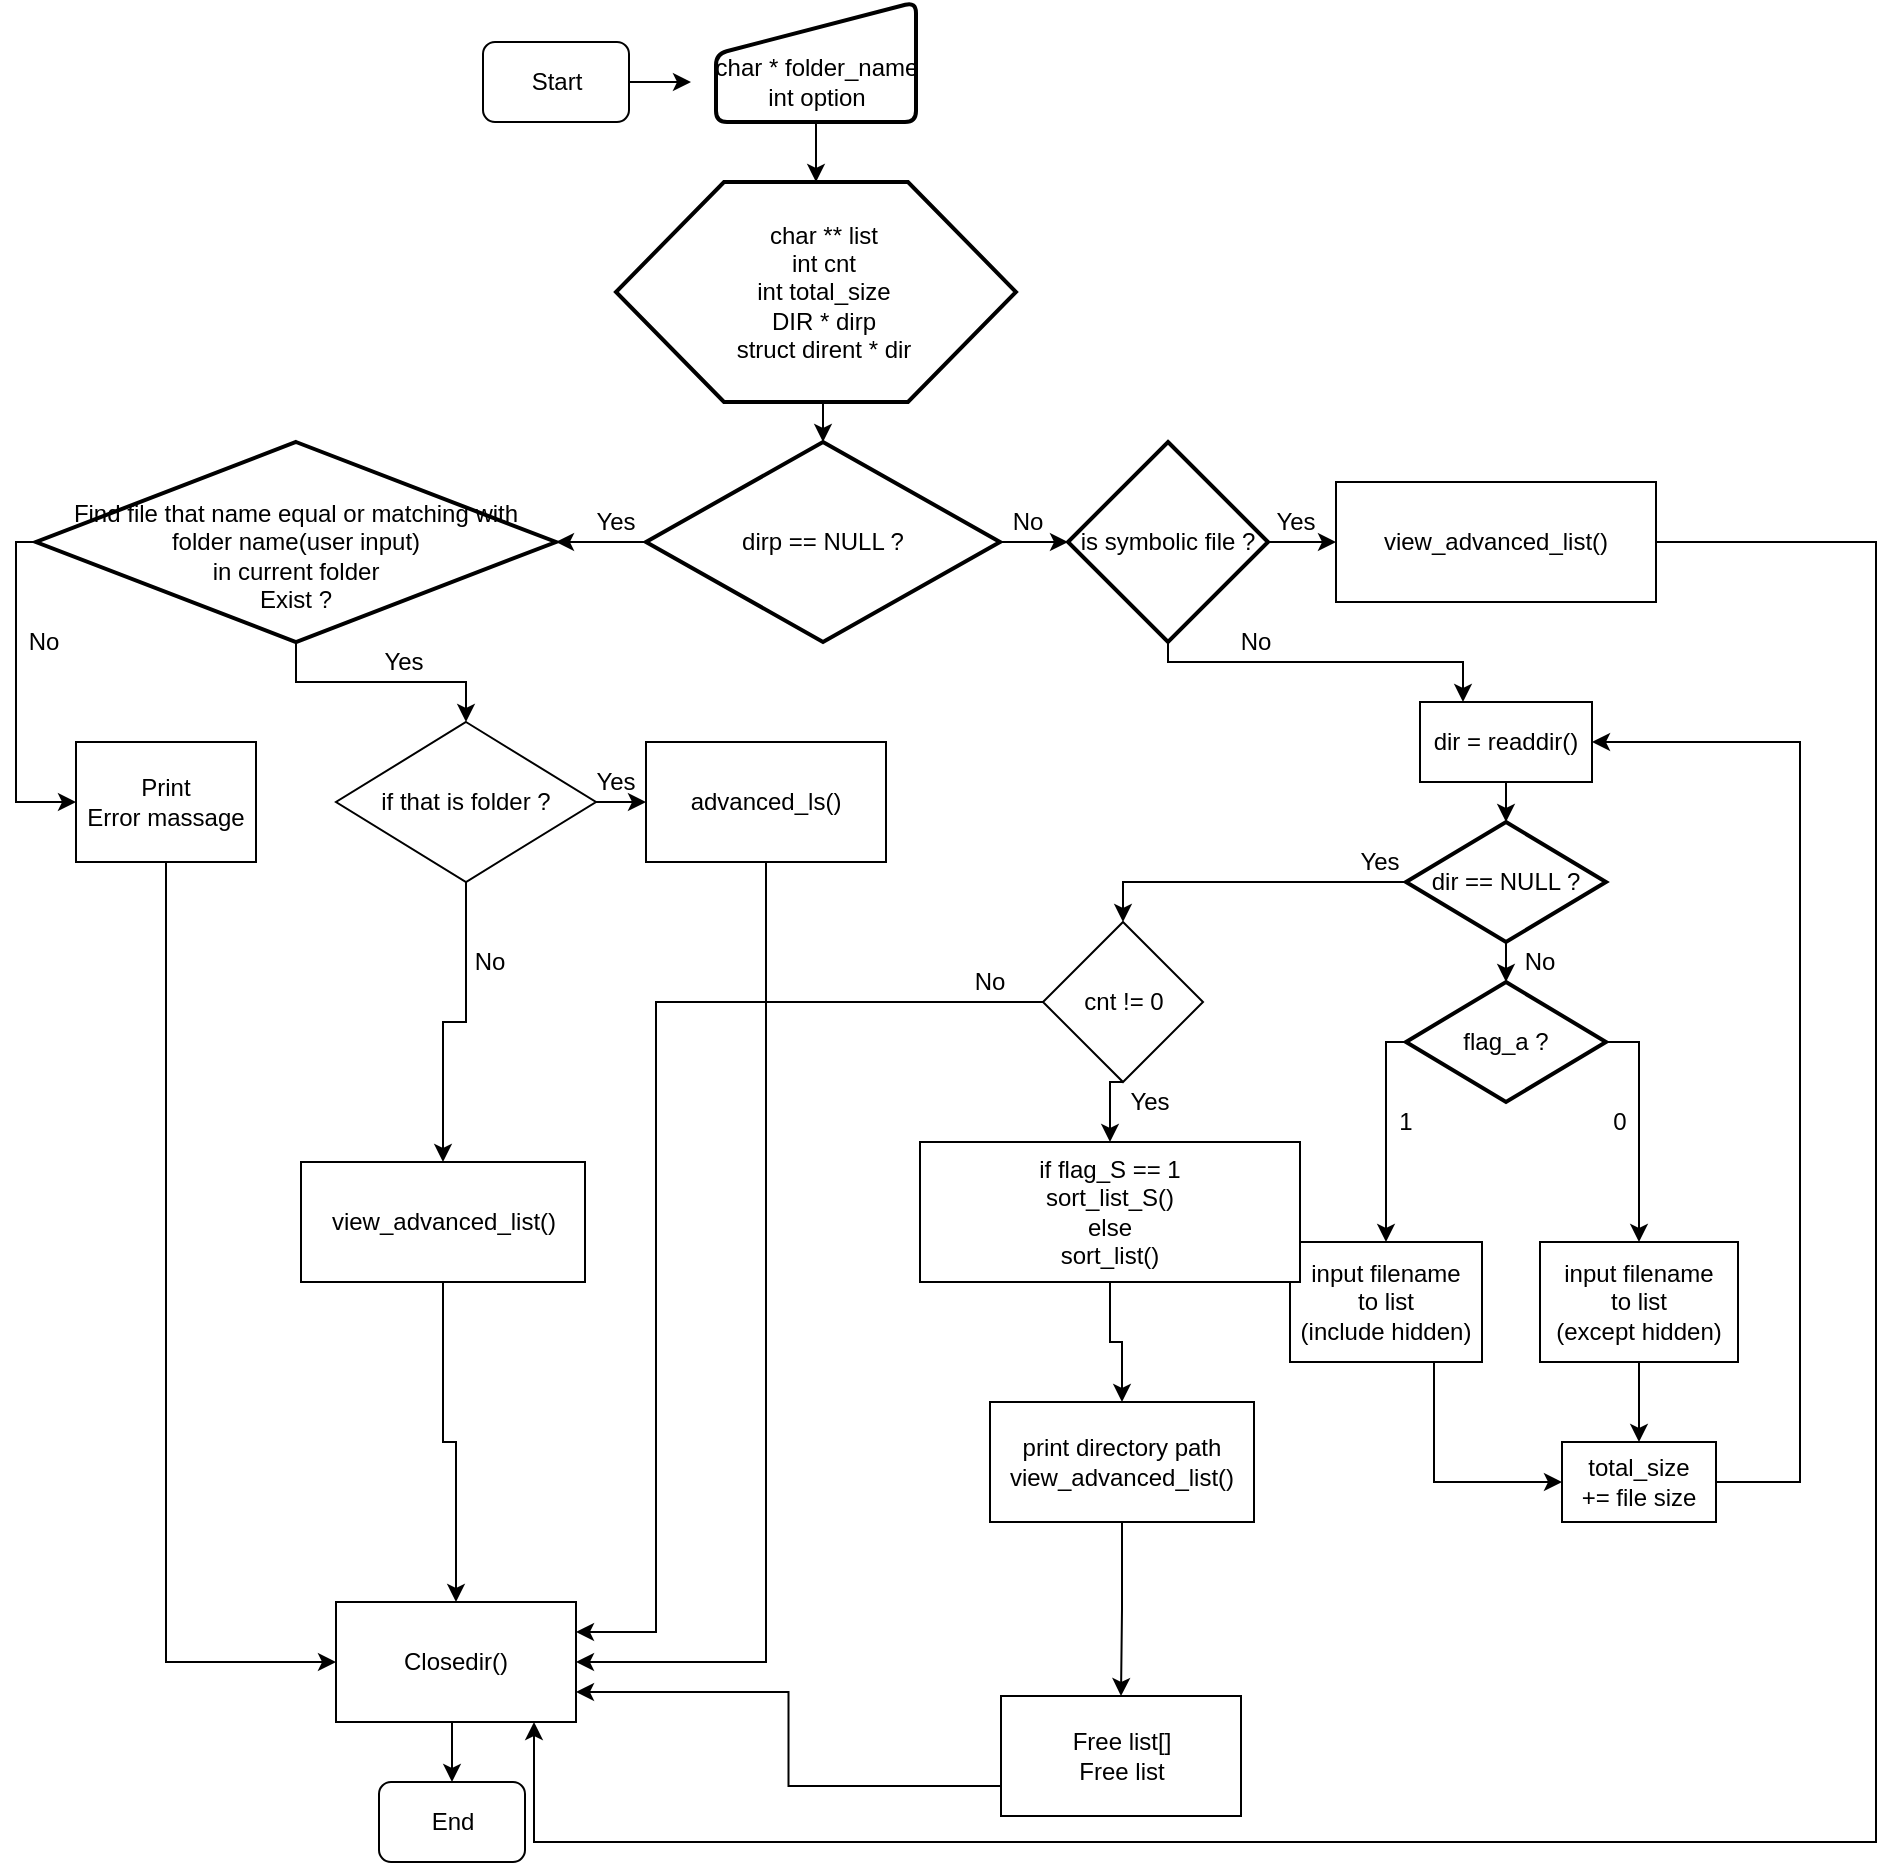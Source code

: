 <mxfile version="10.6.5" type="device"><diagram id="DLJ3ooTVWewfIb_51rGI" name="Page-1"><mxGraphModel dx="2034" dy="1085" grid="1" gridSize="10" guides="1" tooltips="1" connect="1" arrows="1" fold="1" page="1" pageScale="1" pageWidth="3300" pageHeight="4681" math="0" shadow="0"><root><mxCell id="0"/><mxCell id="1" parent="0"/><mxCell id="D76u9QU3lT5rDgZXaMA9-104" style="edgeStyle=orthogonalEdgeStyle;rounded=0;orthogonalLoop=1;jettySize=auto;html=1;exitX=1;exitY=0.5;exitDx=0;exitDy=0;" parent="1" source="D76u9QU3lT5rDgZXaMA9-1" target="D76u9QU3lT5rDgZXaMA9-65" edge="1"><mxGeometry relative="1" as="geometry"/></mxCell><mxCell id="D76u9QU3lT5rDgZXaMA9-1" value="Start" style="rounded=1;whiteSpace=wrap;html=1;" parent="1" vertex="1"><mxGeometry x="243.5" y="30" width="73" height="40" as="geometry"/></mxCell><mxCell id="D76u9QU3lT5rDgZXaMA9-2" value="End" style="rounded=1;whiteSpace=wrap;html=1;" parent="1" vertex="1"><mxGeometry x="191.5" y="900" width="73" height="40" as="geometry"/></mxCell><mxCell id="D76u9QU3lT5rDgZXaMA9-99" style="edgeStyle=orthogonalEdgeStyle;rounded=0;orthogonalLoop=1;jettySize=auto;html=1;exitX=0.5;exitY=1;exitDx=0;exitDy=0;entryX=0.5;entryY=0;entryDx=0;entryDy=0;" parent="1" source="D76u9QU3lT5rDgZXaMA9-3" target="D76u9QU3lT5rDgZXaMA9-4" edge="1"><mxGeometry relative="1" as="geometry"/></mxCell><mxCell id="D76u9QU3lT5rDgZXaMA9-3" value="" style="verticalLabelPosition=bottom;verticalAlign=top;html=1;strokeWidth=2;shape=manualInput;whiteSpace=wrap;rounded=1;size=26;arcSize=11;" parent="1" vertex="1"><mxGeometry x="360" y="10" width="100" height="60" as="geometry"/></mxCell><mxCell id="D76u9QU3lT5rDgZXaMA9-98" style="edgeStyle=orthogonalEdgeStyle;rounded=0;orthogonalLoop=1;jettySize=auto;html=1;exitX=0.5;exitY=1;exitDx=0;exitDy=0;entryX=0.5;entryY=0;entryDx=0;entryDy=0;entryPerimeter=0;" parent="1" source="D76u9QU3lT5rDgZXaMA9-4" target="D76u9QU3lT5rDgZXaMA9-5" edge="1"><mxGeometry relative="1" as="geometry"/></mxCell><mxCell id="D76u9QU3lT5rDgZXaMA9-4" value="" style="verticalLabelPosition=bottom;verticalAlign=top;html=1;strokeWidth=2;shape=hexagon;perimeter=hexagonPerimeter2;arcSize=6;size=0.27;" parent="1" vertex="1"><mxGeometry x="310" y="100" width="200" height="110" as="geometry"/></mxCell><mxCell id="D76u9QU3lT5rDgZXaMA9-28" value="" style="edgeStyle=orthogonalEdgeStyle;rounded=0;orthogonalLoop=1;jettySize=auto;html=1;" parent="1" source="D76u9QU3lT5rDgZXaMA9-5" target="D76u9QU3lT5rDgZXaMA9-16" edge="1"><mxGeometry relative="1" as="geometry"/></mxCell><mxCell id="D76u9QU3lT5rDgZXaMA9-88" style="edgeStyle=orthogonalEdgeStyle;rounded=0;orthogonalLoop=1;jettySize=auto;html=1;exitX=0;exitY=0.5;exitDx=0;exitDy=0;exitPerimeter=0;entryX=1;entryY=0.5;entryDx=0;entryDy=0;entryPerimeter=0;" parent="1" source="D76u9QU3lT5rDgZXaMA9-5" target="D76u9QU3lT5rDgZXaMA9-7" edge="1"><mxGeometry relative="1" as="geometry"/></mxCell><mxCell id="D76u9QU3lT5rDgZXaMA9-5" value="dirp == NULL ?" style="strokeWidth=2;html=1;shape=mxgraph.flowchart.decision;whiteSpace=wrap;" parent="1" vertex="1"><mxGeometry x="325" y="230" width="177" height="100" as="geometry"/></mxCell><mxCell id="D76u9QU3lT5rDgZXaMA9-93" style="edgeStyle=orthogonalEdgeStyle;rounded=0;orthogonalLoop=1;jettySize=auto;html=1;exitX=0;exitY=0.5;exitDx=0;exitDy=0;exitPerimeter=0;entryX=0;entryY=0.5;entryDx=0;entryDy=0;" parent="1" source="D76u9QU3lT5rDgZXaMA9-7" target="D76u9QU3lT5rDgZXaMA9-9" edge="1"><mxGeometry relative="1" as="geometry"><Array as="points"><mxPoint x="10" y="280"/><mxPoint x="10" y="410"/></Array></mxGeometry></mxCell><mxCell id="N0zaYrc642csMcujYax1-10" style="edgeStyle=orthogonalEdgeStyle;rounded=0;orthogonalLoop=1;jettySize=auto;html=1;exitX=0.5;exitY=1;exitDx=0;exitDy=0;exitPerimeter=0;entryX=0.5;entryY=0;entryDx=0;entryDy=0;" parent="1" source="D76u9QU3lT5rDgZXaMA9-7" target="N0zaYrc642csMcujYax1-5" edge="1"><mxGeometry relative="1" as="geometry"/></mxCell><mxCell id="D76u9QU3lT5rDgZXaMA9-7" value="&lt;br&gt;Find file that name equal or matching with &lt;br&gt;folder name(user input)&lt;br&gt;in current folder&lt;br&gt;Exist ?&lt;br&gt;" style="strokeWidth=2;html=1;shape=mxgraph.flowchart.decision;whiteSpace=wrap;" parent="1" vertex="1"><mxGeometry x="20" y="230" width="260" height="100" as="geometry"/></mxCell><mxCell id="D76u9QU3lT5rDgZXaMA9-59" style="edgeStyle=orthogonalEdgeStyle;rounded=0;orthogonalLoop=1;jettySize=auto;html=1;exitX=0.5;exitY=1;exitDx=0;exitDy=0;entryX=0;entryY=0.5;entryDx=0;entryDy=0;" parent="1" source="D76u9QU3lT5rDgZXaMA9-9" target="D76u9QU3lT5rDgZXaMA9-55" edge="1"><mxGeometry relative="1" as="geometry"/></mxCell><mxCell id="D76u9QU3lT5rDgZXaMA9-9" value="Print&lt;br&gt;Error massage&lt;br&gt;" style="rounded=0;whiteSpace=wrap;html=1;" parent="1" vertex="1"><mxGeometry x="40" y="380" width="90" height="60" as="geometry"/></mxCell><mxCell id="L6seZpDbDOYhK5lmNKHv-5" style="edgeStyle=orthogonalEdgeStyle;rounded=0;orthogonalLoop=1;jettySize=auto;html=1;exitX=0.5;exitY=1;exitDx=0;exitDy=0;entryX=0.5;entryY=0;entryDx=0;entryDy=0;" edge="1" parent="1" source="D76u9QU3lT5rDgZXaMA9-10" target="D76u9QU3lT5rDgZXaMA9-55"><mxGeometry relative="1" as="geometry"/></mxCell><mxCell id="D76u9QU3lT5rDgZXaMA9-10" value="view_advanced_list()&lt;br&gt;" style="rounded=0;whiteSpace=wrap;html=1;" parent="1" vertex="1"><mxGeometry x="152.5" y="590" width="142" height="60" as="geometry"/></mxCell><mxCell id="D76u9QU3lT5rDgZXaMA9-29" value="" style="edgeStyle=orthogonalEdgeStyle;rounded=0;orthogonalLoop=1;jettySize=auto;html=1;" parent="1" source="D76u9QU3lT5rDgZXaMA9-16" target="D76u9QU3lT5rDgZXaMA9-17" edge="1"><mxGeometry relative="1" as="geometry"/></mxCell><mxCell id="D76u9QU3lT5rDgZXaMA9-92" style="edgeStyle=orthogonalEdgeStyle;rounded=0;orthogonalLoop=1;jettySize=auto;html=1;exitX=0.5;exitY=1;exitDx=0;exitDy=0;exitPerimeter=0;entryX=0.25;entryY=0;entryDx=0;entryDy=0;" parent="1" source="D76u9QU3lT5rDgZXaMA9-16" target="D76u9QU3lT5rDgZXaMA9-18" edge="1"><mxGeometry relative="1" as="geometry"><Array as="points"><mxPoint x="586" y="340"/><mxPoint x="734" y="340"/></Array></mxGeometry></mxCell><mxCell id="D76u9QU3lT5rDgZXaMA9-16" value="is symbolic file ?&lt;br&gt;" style="strokeWidth=2;html=1;shape=mxgraph.flowchart.decision;whiteSpace=wrap;" parent="1" vertex="1"><mxGeometry x="536" y="230" width="100" height="100" as="geometry"/></mxCell><mxCell id="L6seZpDbDOYhK5lmNKHv-3" style="edgeStyle=orthogonalEdgeStyle;rounded=0;orthogonalLoop=1;jettySize=auto;html=1;exitX=1;exitY=0.5;exitDx=0;exitDy=0;entryX=0.825;entryY=1;entryDx=0;entryDy=0;entryPerimeter=0;" edge="1" parent="1" source="D76u9QU3lT5rDgZXaMA9-17" target="D76u9QU3lT5rDgZXaMA9-55"><mxGeometry relative="1" as="geometry"><Array as="points"><mxPoint x="940" y="280"/><mxPoint x="940" y="930"/><mxPoint x="269" y="930"/></Array></mxGeometry></mxCell><mxCell id="D76u9QU3lT5rDgZXaMA9-17" value="view_advanced_list()" style="rounded=0;whiteSpace=wrap;html=1;" parent="1" vertex="1"><mxGeometry x="670" y="250" width="160" height="60" as="geometry"/></mxCell><mxCell id="D76u9QU3lT5rDgZXaMA9-20" style="edgeStyle=orthogonalEdgeStyle;rounded=0;orthogonalLoop=1;jettySize=auto;html=1;exitX=0.5;exitY=1;exitDx=0;exitDy=0;entryX=0.5;entryY=0;entryDx=0;entryDy=0;entryPerimeter=0;" parent="1" source="D76u9QU3lT5rDgZXaMA9-18" target="D76u9QU3lT5rDgZXaMA9-19" edge="1"><mxGeometry relative="1" as="geometry"/></mxCell><mxCell id="D76u9QU3lT5rDgZXaMA9-18" value="dir = readdir()" style="rounded=0;whiteSpace=wrap;html=1;" parent="1" vertex="1"><mxGeometry x="712" y="360" width="86" height="40" as="geometry"/></mxCell><mxCell id="D76u9QU3lT5rDgZXaMA9-43" style="edgeStyle=orthogonalEdgeStyle;rounded=0;orthogonalLoop=1;jettySize=auto;html=1;exitX=0;exitY=0.5;exitDx=0;exitDy=0;exitPerimeter=0;entryX=0.5;entryY=0;entryDx=0;entryDy=0;" parent="1" source="D76u9QU3lT5rDgZXaMA9-19" target="D76u9QU3lT5rDgZXaMA9-37" edge="1"><mxGeometry relative="1" as="geometry"/></mxCell><mxCell id="D76u9QU3lT5rDgZXaMA9-83" style="edgeStyle=orthogonalEdgeStyle;rounded=0;orthogonalLoop=1;jettySize=auto;html=1;exitX=0.5;exitY=1;exitDx=0;exitDy=0;exitPerimeter=0;entryX=0.5;entryY=0;entryDx=0;entryDy=0;entryPerimeter=0;" parent="1" source="D76u9QU3lT5rDgZXaMA9-19" target="D76u9QU3lT5rDgZXaMA9-23" edge="1"><mxGeometry relative="1" as="geometry"/></mxCell><mxCell id="D76u9QU3lT5rDgZXaMA9-19" value="dir == NULL ?" style="strokeWidth=2;html=1;shape=mxgraph.flowchart.decision;whiteSpace=wrap;" parent="1" vertex="1"><mxGeometry x="705" y="420" width="100" height="60" as="geometry"/></mxCell><mxCell id="D76u9QU3lT5rDgZXaMA9-87" style="edgeStyle=orthogonalEdgeStyle;rounded=0;orthogonalLoop=1;jettySize=auto;html=1;exitX=1;exitY=0.5;exitDx=0;exitDy=0;entryX=1;entryY=0.5;entryDx=0;entryDy=0;" parent="1" source="D76u9QU3lT5rDgZXaMA9-21" target="D76u9QU3lT5rDgZXaMA9-18" edge="1"><mxGeometry relative="1" as="geometry"><Array as="points"><mxPoint x="902" y="750"/><mxPoint x="902" y="380"/></Array></mxGeometry></mxCell><mxCell id="D76u9QU3lT5rDgZXaMA9-21" value="total_size&lt;br&gt;+= file size" style="rounded=0;whiteSpace=wrap;html=1;" parent="1" vertex="1"><mxGeometry x="783" y="730" width="77" height="40" as="geometry"/></mxCell><mxCell id="D76u9QU3lT5rDgZXaMA9-26" style="edgeStyle=orthogonalEdgeStyle;rounded=0;orthogonalLoop=1;jettySize=auto;html=1;exitX=1;exitY=0.5;exitDx=0;exitDy=0;exitPerimeter=0;entryX=0.5;entryY=0;entryDx=0;entryDy=0;" parent="1" source="D76u9QU3lT5rDgZXaMA9-23" target="D76u9QU3lT5rDgZXaMA9-25" edge="1"><mxGeometry relative="1" as="geometry"><Array as="points"><mxPoint x="822" y="530"/></Array></mxGeometry></mxCell><mxCell id="D76u9QU3lT5rDgZXaMA9-27" style="edgeStyle=orthogonalEdgeStyle;rounded=0;orthogonalLoop=1;jettySize=auto;html=1;exitX=0;exitY=0.5;exitDx=0;exitDy=0;exitPerimeter=0;entryX=0.5;entryY=0;entryDx=0;entryDy=0;" parent="1" source="D76u9QU3lT5rDgZXaMA9-23" target="D76u9QU3lT5rDgZXaMA9-24" edge="1"><mxGeometry relative="1" as="geometry"><Array as="points"><mxPoint x="695" y="530"/></Array></mxGeometry></mxCell><mxCell id="D76u9QU3lT5rDgZXaMA9-23" value="flag_a ?&lt;br&gt;" style="strokeWidth=2;html=1;shape=mxgraph.flowchart.decision;whiteSpace=wrap;" parent="1" vertex="1"><mxGeometry x="705" y="500" width="100" height="60" as="geometry"/></mxCell><mxCell id="D76u9QU3lT5rDgZXaMA9-85" style="edgeStyle=orthogonalEdgeStyle;rounded=0;orthogonalLoop=1;jettySize=auto;html=1;exitX=0.75;exitY=1;exitDx=0;exitDy=0;entryX=0;entryY=0.5;entryDx=0;entryDy=0;" parent="1" source="D76u9QU3lT5rDgZXaMA9-24" target="D76u9QU3lT5rDgZXaMA9-21" edge="1"><mxGeometry relative="1" as="geometry"/></mxCell><mxCell id="D76u9QU3lT5rDgZXaMA9-24" value="input filename&lt;br&gt;to list&lt;br&gt;(include hidden)&lt;br&gt;" style="rounded=0;whiteSpace=wrap;html=1;" parent="1" vertex="1"><mxGeometry x="647" y="630" width="96" height="60" as="geometry"/></mxCell><mxCell id="D76u9QU3lT5rDgZXaMA9-86" style="edgeStyle=orthogonalEdgeStyle;rounded=0;orthogonalLoop=1;jettySize=auto;html=1;exitX=0.5;exitY=1;exitDx=0;exitDy=0;entryX=0.5;entryY=0;entryDx=0;entryDy=0;" parent="1" source="D76u9QU3lT5rDgZXaMA9-25" target="D76u9QU3lT5rDgZXaMA9-21" edge="1"><mxGeometry relative="1" as="geometry"/></mxCell><mxCell id="D76u9QU3lT5rDgZXaMA9-25" value="input filename&lt;br&gt;to list&lt;br&gt;(except hidden)&lt;br&gt;" style="rounded=0;whiteSpace=wrap;html=1;" parent="1" vertex="1"><mxGeometry x="772" y="630" width="99" height="60" as="geometry"/></mxCell><mxCell id="L6seZpDbDOYhK5lmNKHv-6" style="edgeStyle=orthogonalEdgeStyle;rounded=0;orthogonalLoop=1;jettySize=auto;html=1;exitX=0.5;exitY=1;exitDx=0;exitDy=0;entryX=0.5;entryY=0;entryDx=0;entryDy=0;" edge="1" parent="1" source="D76u9QU3lT5rDgZXaMA9-35" target="D76u9QU3lT5rDgZXaMA9-51"><mxGeometry relative="1" as="geometry"/></mxCell><mxCell id="D76u9QU3lT5rDgZXaMA9-35" value="if flag_S == 1&lt;br&gt;sort_list_S()&lt;br&gt;else&lt;br&gt;sort_list()&lt;br&gt;" style="rounded=0;whiteSpace=wrap;html=1;" parent="1" vertex="1"><mxGeometry x="462" y="580" width="190" height="70" as="geometry"/></mxCell><mxCell id="D76u9QU3lT5rDgZXaMA9-46" style="edgeStyle=orthogonalEdgeStyle;rounded=0;orthogonalLoop=1;jettySize=auto;html=1;exitX=0.5;exitY=1;exitDx=0;exitDy=0;entryX=0.5;entryY=0;entryDx=0;entryDy=0;" parent="1" source="D76u9QU3lT5rDgZXaMA9-37" target="D76u9QU3lT5rDgZXaMA9-35" edge="1"><mxGeometry relative="1" as="geometry"/></mxCell><mxCell id="D76u9QU3lT5rDgZXaMA9-62" style="edgeStyle=orthogonalEdgeStyle;rounded=0;orthogonalLoop=1;jettySize=auto;html=1;exitX=0;exitY=0.5;exitDx=0;exitDy=0;entryX=1;entryY=0.25;entryDx=0;entryDy=0;" parent="1" source="D76u9QU3lT5rDgZXaMA9-37" target="D76u9QU3lT5rDgZXaMA9-55" edge="1"><mxGeometry relative="1" as="geometry"><Array as="points"><mxPoint x="330" y="510"/><mxPoint x="330" y="825"/></Array></mxGeometry></mxCell><mxCell id="D76u9QU3lT5rDgZXaMA9-37" value="cnt != 0&lt;br&gt;" style="rhombus;whiteSpace=wrap;html=1;" parent="1" vertex="1"><mxGeometry x="523.5" y="470" width="80" height="80" as="geometry"/></mxCell><mxCell id="L6seZpDbDOYhK5lmNKHv-2" style="edgeStyle=orthogonalEdgeStyle;rounded=0;orthogonalLoop=1;jettySize=auto;html=1;exitX=0.5;exitY=1;exitDx=0;exitDy=0;entryX=0.5;entryY=0;entryDx=0;entryDy=0;" edge="1" parent="1" source="D76u9QU3lT5rDgZXaMA9-51" target="D76u9QU3lT5rDgZXaMA9-54"><mxGeometry relative="1" as="geometry"/></mxCell><mxCell id="D76u9QU3lT5rDgZXaMA9-51" value="print directory path&lt;br&gt;view_advanced_list()" style="rounded=0;whiteSpace=wrap;html=1;" parent="1" vertex="1"><mxGeometry x="497" y="710" width="132" height="60" as="geometry"/></mxCell><mxCell id="D76u9QU3lT5rDgZXaMA9-63" style="edgeStyle=orthogonalEdgeStyle;rounded=0;orthogonalLoop=1;jettySize=auto;html=1;exitX=0;exitY=0.75;exitDx=0;exitDy=0;entryX=1;entryY=0.75;entryDx=0;entryDy=0;" parent="1" source="D76u9QU3lT5rDgZXaMA9-54" target="D76u9QU3lT5rDgZXaMA9-55" edge="1"><mxGeometry relative="1" as="geometry"/></mxCell><mxCell id="D76u9QU3lT5rDgZXaMA9-54" value="Free list[]&lt;br&gt;Free list&lt;br&gt;" style="rounded=0;whiteSpace=wrap;html=1;" parent="1" vertex="1"><mxGeometry x="502.5" y="857" width="120" height="60" as="geometry"/></mxCell><mxCell id="D76u9QU3lT5rDgZXaMA9-64" style="edgeStyle=orthogonalEdgeStyle;rounded=0;orthogonalLoop=1;jettySize=auto;html=1;exitX=0.5;exitY=1;exitDx=0;exitDy=0;entryX=0.5;entryY=0;entryDx=0;entryDy=0;" parent="1" source="D76u9QU3lT5rDgZXaMA9-55" target="D76u9QU3lT5rDgZXaMA9-2" edge="1"><mxGeometry relative="1" as="geometry"/></mxCell><mxCell id="D76u9QU3lT5rDgZXaMA9-55" value="Closedir()" style="rounded=0;whiteSpace=wrap;html=1;" parent="1" vertex="1"><mxGeometry x="170" y="810" width="120" height="60" as="geometry"/></mxCell><mxCell id="D76u9QU3lT5rDgZXaMA9-65" value="char * folder_name&lt;br&gt;int option&lt;br&gt;" style="text;html=1;strokeColor=none;fillColor=none;align=center;verticalAlign=middle;whiteSpace=wrap;rounded=0;" parent="1" vertex="1"><mxGeometry x="347.5" y="30" width="125" height="40" as="geometry"/></mxCell><mxCell id="D76u9QU3lT5rDgZXaMA9-68" value="0" style="text;html=1;strokeColor=none;fillColor=none;align=center;verticalAlign=middle;whiteSpace=wrap;rounded=0;" parent="1" vertex="1"><mxGeometry x="792" y="560" width="40" height="20" as="geometry"/></mxCell><mxCell id="D76u9QU3lT5rDgZXaMA9-69" value="1" style="text;html=1;strokeColor=none;fillColor=none;align=center;verticalAlign=middle;whiteSpace=wrap;rounded=0;" parent="1" vertex="1"><mxGeometry x="685" y="560" width="40" height="20" as="geometry"/></mxCell><mxCell id="D76u9QU3lT5rDgZXaMA9-70" value="Yes" style="text;html=1;strokeColor=none;fillColor=none;align=center;verticalAlign=middle;whiteSpace=wrap;rounded=0;" parent="1" vertex="1"><mxGeometry x="672" y="430" width="40" height="20" as="geometry"/></mxCell><mxCell id="D76u9QU3lT5rDgZXaMA9-73" value="Yes" style="text;html=1;strokeColor=none;fillColor=none;align=center;verticalAlign=middle;whiteSpace=wrap;rounded=0;" parent="1" vertex="1"><mxGeometry x="290" y="260" width="40" height="20" as="geometry"/></mxCell><mxCell id="D76u9QU3lT5rDgZXaMA9-74" value="Yes" style="text;html=1;strokeColor=none;fillColor=none;align=center;verticalAlign=middle;whiteSpace=wrap;rounded=0;" parent="1" vertex="1"><mxGeometry x="557" y="550" width="40" height="20" as="geometry"/></mxCell><mxCell id="D76u9QU3lT5rDgZXaMA9-75" value="Yes" style="text;html=1;strokeColor=none;fillColor=none;align=center;verticalAlign=middle;whiteSpace=wrap;rounded=0;" parent="1" vertex="1"><mxGeometry x="630" y="260" width="40" height="20" as="geometry"/></mxCell><mxCell id="D76u9QU3lT5rDgZXaMA9-76" value="No&lt;br&gt;" style="text;html=1;strokeColor=none;fillColor=none;align=center;verticalAlign=middle;whiteSpace=wrap;rounded=0;" parent="1" vertex="1"><mxGeometry x="4" y="320" width="40" height="20" as="geometry"/></mxCell><mxCell id="D76u9QU3lT5rDgZXaMA9-77" value="No&lt;br&gt;" style="text;html=1;strokeColor=none;fillColor=none;align=center;verticalAlign=middle;whiteSpace=wrap;rounded=0;" parent="1" vertex="1"><mxGeometry x="496" y="260" width="40" height="20" as="geometry"/></mxCell><mxCell id="D76u9QU3lT5rDgZXaMA9-78" value="No&lt;br&gt;" style="text;html=1;strokeColor=none;fillColor=none;align=center;verticalAlign=middle;whiteSpace=wrap;rounded=0;" parent="1" vertex="1"><mxGeometry x="752" y="480" width="40" height="20" as="geometry"/></mxCell><mxCell id="D76u9QU3lT5rDgZXaMA9-79" value="No&lt;br&gt;" style="text;html=1;strokeColor=none;fillColor=none;align=center;verticalAlign=middle;whiteSpace=wrap;rounded=0;" parent="1" vertex="1"><mxGeometry x="476.5" y="490" width="40" height="20" as="geometry"/></mxCell><mxCell id="D76u9QU3lT5rDgZXaMA9-80" value="No&lt;br&gt;" style="text;html=1;strokeColor=none;fillColor=none;align=center;verticalAlign=middle;whiteSpace=wrap;rounded=0;" parent="1" vertex="1"><mxGeometry x="610" y="320" width="40" height="20" as="geometry"/></mxCell><mxCell id="D76u9QU3lT5rDgZXaMA9-101" value="char ** list&lt;br&gt;int cnt&lt;br&gt;int total_size&lt;br&gt;DIR * dirp&lt;br&gt;struct dirent * dir&lt;br&gt;" style="text;html=1;strokeColor=none;fillColor=none;align=center;verticalAlign=middle;whiteSpace=wrap;rounded=0;" parent="1" vertex="1"><mxGeometry x="274.5" y="105" width="278" height="100" as="geometry"/></mxCell><mxCell id="N0zaYrc642csMcujYax1-14" style="edgeStyle=orthogonalEdgeStyle;rounded=0;orthogonalLoop=1;jettySize=auto;html=1;exitX=1;exitY=0.5;exitDx=0;exitDy=0;entryX=0;entryY=0.5;entryDx=0;entryDy=0;" parent="1" source="N0zaYrc642csMcujYax1-5" target="N0zaYrc642csMcujYax1-13" edge="1"><mxGeometry relative="1" as="geometry"/></mxCell><mxCell id="L6seZpDbDOYhK5lmNKHv-4" style="edgeStyle=orthogonalEdgeStyle;rounded=0;orthogonalLoop=1;jettySize=auto;html=1;exitX=0.5;exitY=1;exitDx=0;exitDy=0;entryX=0.5;entryY=0;entryDx=0;entryDy=0;" edge="1" parent="1" source="N0zaYrc642csMcujYax1-5" target="D76u9QU3lT5rDgZXaMA9-10"><mxGeometry relative="1" as="geometry"/></mxCell><mxCell id="N0zaYrc642csMcujYax1-5" value="if that is folder ?" style="rhombus;whiteSpace=wrap;html=1;" parent="1" vertex="1"><mxGeometry x="170" y="370" width="130" height="80" as="geometry"/></mxCell><mxCell id="D76u9QU3lT5rDgZXaMA9-72" value="Yes" style="text;html=1;strokeColor=none;fillColor=none;align=center;verticalAlign=middle;whiteSpace=wrap;rounded=0;" parent="1" vertex="1"><mxGeometry x="183.5" y="330" width="40" height="20" as="geometry"/></mxCell><mxCell id="N0zaYrc642csMcujYax1-11" value="Yes" style="text;html=1;strokeColor=none;fillColor=none;align=center;verticalAlign=middle;whiteSpace=wrap;rounded=0;" parent="1" vertex="1"><mxGeometry x="290" y="390" width="40" height="20" as="geometry"/></mxCell><mxCell id="N0zaYrc642csMcujYax1-12" value="No" style="text;html=1;strokeColor=none;fillColor=none;align=center;verticalAlign=middle;whiteSpace=wrap;rounded=0;" parent="1" vertex="1"><mxGeometry x="226.5" y="480" width="40" height="20" as="geometry"/></mxCell><mxCell id="N0zaYrc642csMcujYax1-15" style="edgeStyle=orthogonalEdgeStyle;rounded=0;orthogonalLoop=1;jettySize=auto;html=1;exitX=0.5;exitY=1;exitDx=0;exitDy=0;entryX=1;entryY=0.5;entryDx=0;entryDy=0;" parent="1" source="N0zaYrc642csMcujYax1-13" target="D76u9QU3lT5rDgZXaMA9-55" edge="1"><mxGeometry relative="1" as="geometry"/></mxCell><mxCell id="N0zaYrc642csMcujYax1-13" value="advanced_ls()" style="rounded=0;whiteSpace=wrap;html=1;" parent="1" vertex="1"><mxGeometry x="325" y="380" width="120" height="60" as="geometry"/></mxCell></root></mxGraphModel></diagram></mxfile>
